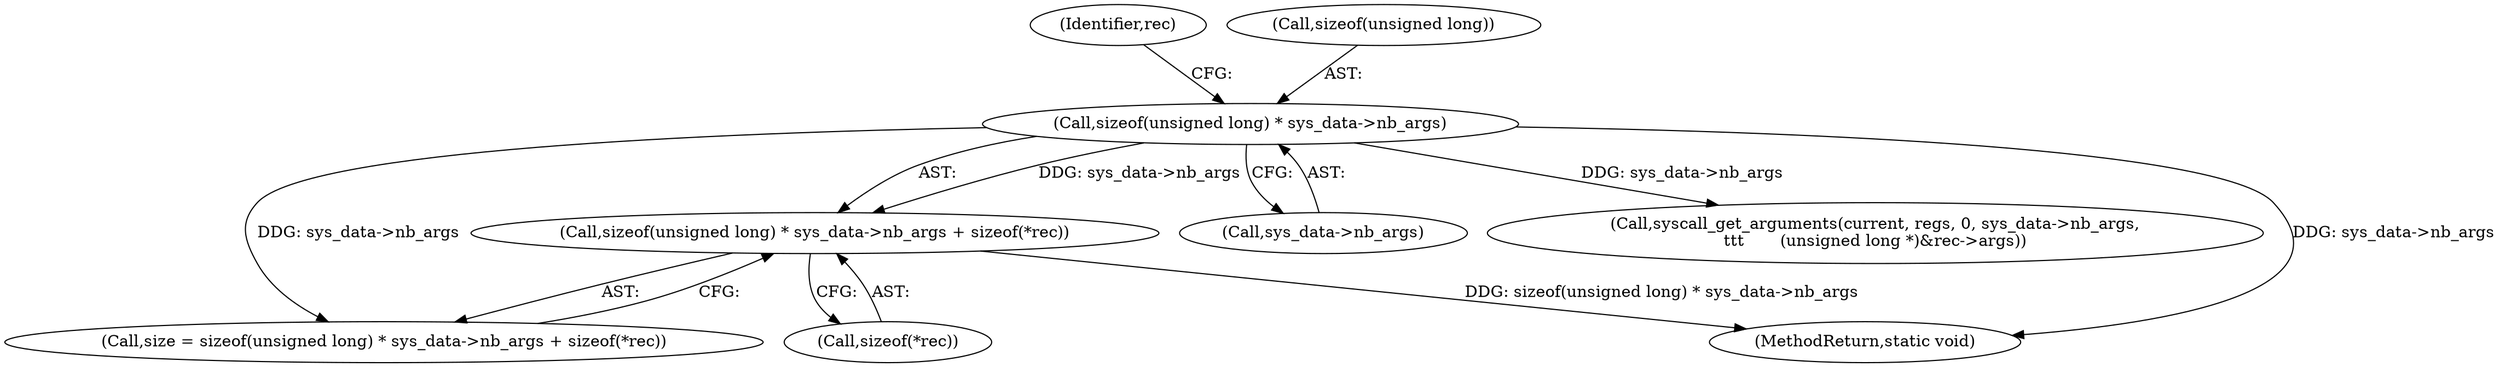 digraph "0_linux_086ba77a6db00ed858ff07451bedee197df868c9_1@API" {
"1000150" [label="(Call,sizeof(unsigned long) * sys_data->nb_args + sizeof(*rec))"];
"1000151" [label="(Call,sizeof(unsigned long) * sys_data->nb_args)"];
"1000148" [label="(Call,size = sizeof(unsigned long) * sys_data->nb_args + sizeof(*rec))"];
"1000157" [label="(Call,sizeof(*rec))"];
"1000154" [label="(Call,sys_data->nb_args)"];
"1000198" [label="(Call,syscall_get_arguments(current, regs, 0, sys_data->nb_args,\n\t\t\t       (unsigned long *)&rec->args))"];
"1000159" [label="(Identifier,rec)"];
"1000220" [label="(MethodReturn,static void)"];
"1000151" [label="(Call,sizeof(unsigned long) * sys_data->nb_args)"];
"1000150" [label="(Call,sizeof(unsigned long) * sys_data->nb_args + sizeof(*rec))"];
"1000152" [label="(Call,sizeof(unsigned long))"];
"1000150" -> "1000148"  [label="AST: "];
"1000150" -> "1000157"  [label="CFG: "];
"1000151" -> "1000150"  [label="AST: "];
"1000157" -> "1000150"  [label="AST: "];
"1000148" -> "1000150"  [label="CFG: "];
"1000150" -> "1000220"  [label="DDG: sizeof(unsigned long) * sys_data->nb_args"];
"1000151" -> "1000150"  [label="DDG: sys_data->nb_args"];
"1000151" -> "1000154"  [label="CFG: "];
"1000152" -> "1000151"  [label="AST: "];
"1000154" -> "1000151"  [label="AST: "];
"1000159" -> "1000151"  [label="CFG: "];
"1000151" -> "1000220"  [label="DDG: sys_data->nb_args"];
"1000151" -> "1000148"  [label="DDG: sys_data->nb_args"];
"1000151" -> "1000198"  [label="DDG: sys_data->nb_args"];
}
